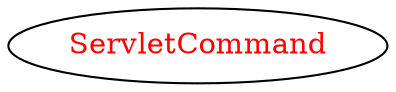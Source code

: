 digraph dependencyGraph {
 concentrate=true;
 ranksep="2.0";
 rankdir="LR"; 
 splines="ortho";
"ServletCommand" [fontcolor="red"];
}